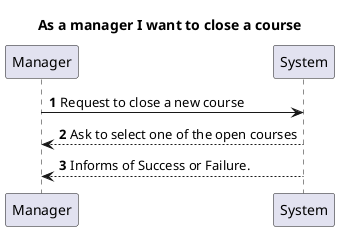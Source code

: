 @startuml
'https://plantuml.com/sequence-diagram
title As a manager I want to close a course
autonumber

participant Manager
participant System

Manager -> System: Request to close a new course
System --> Manager : Ask to select one of the open courses
System --> Manager: Informs of Success or Failure.

@enduml